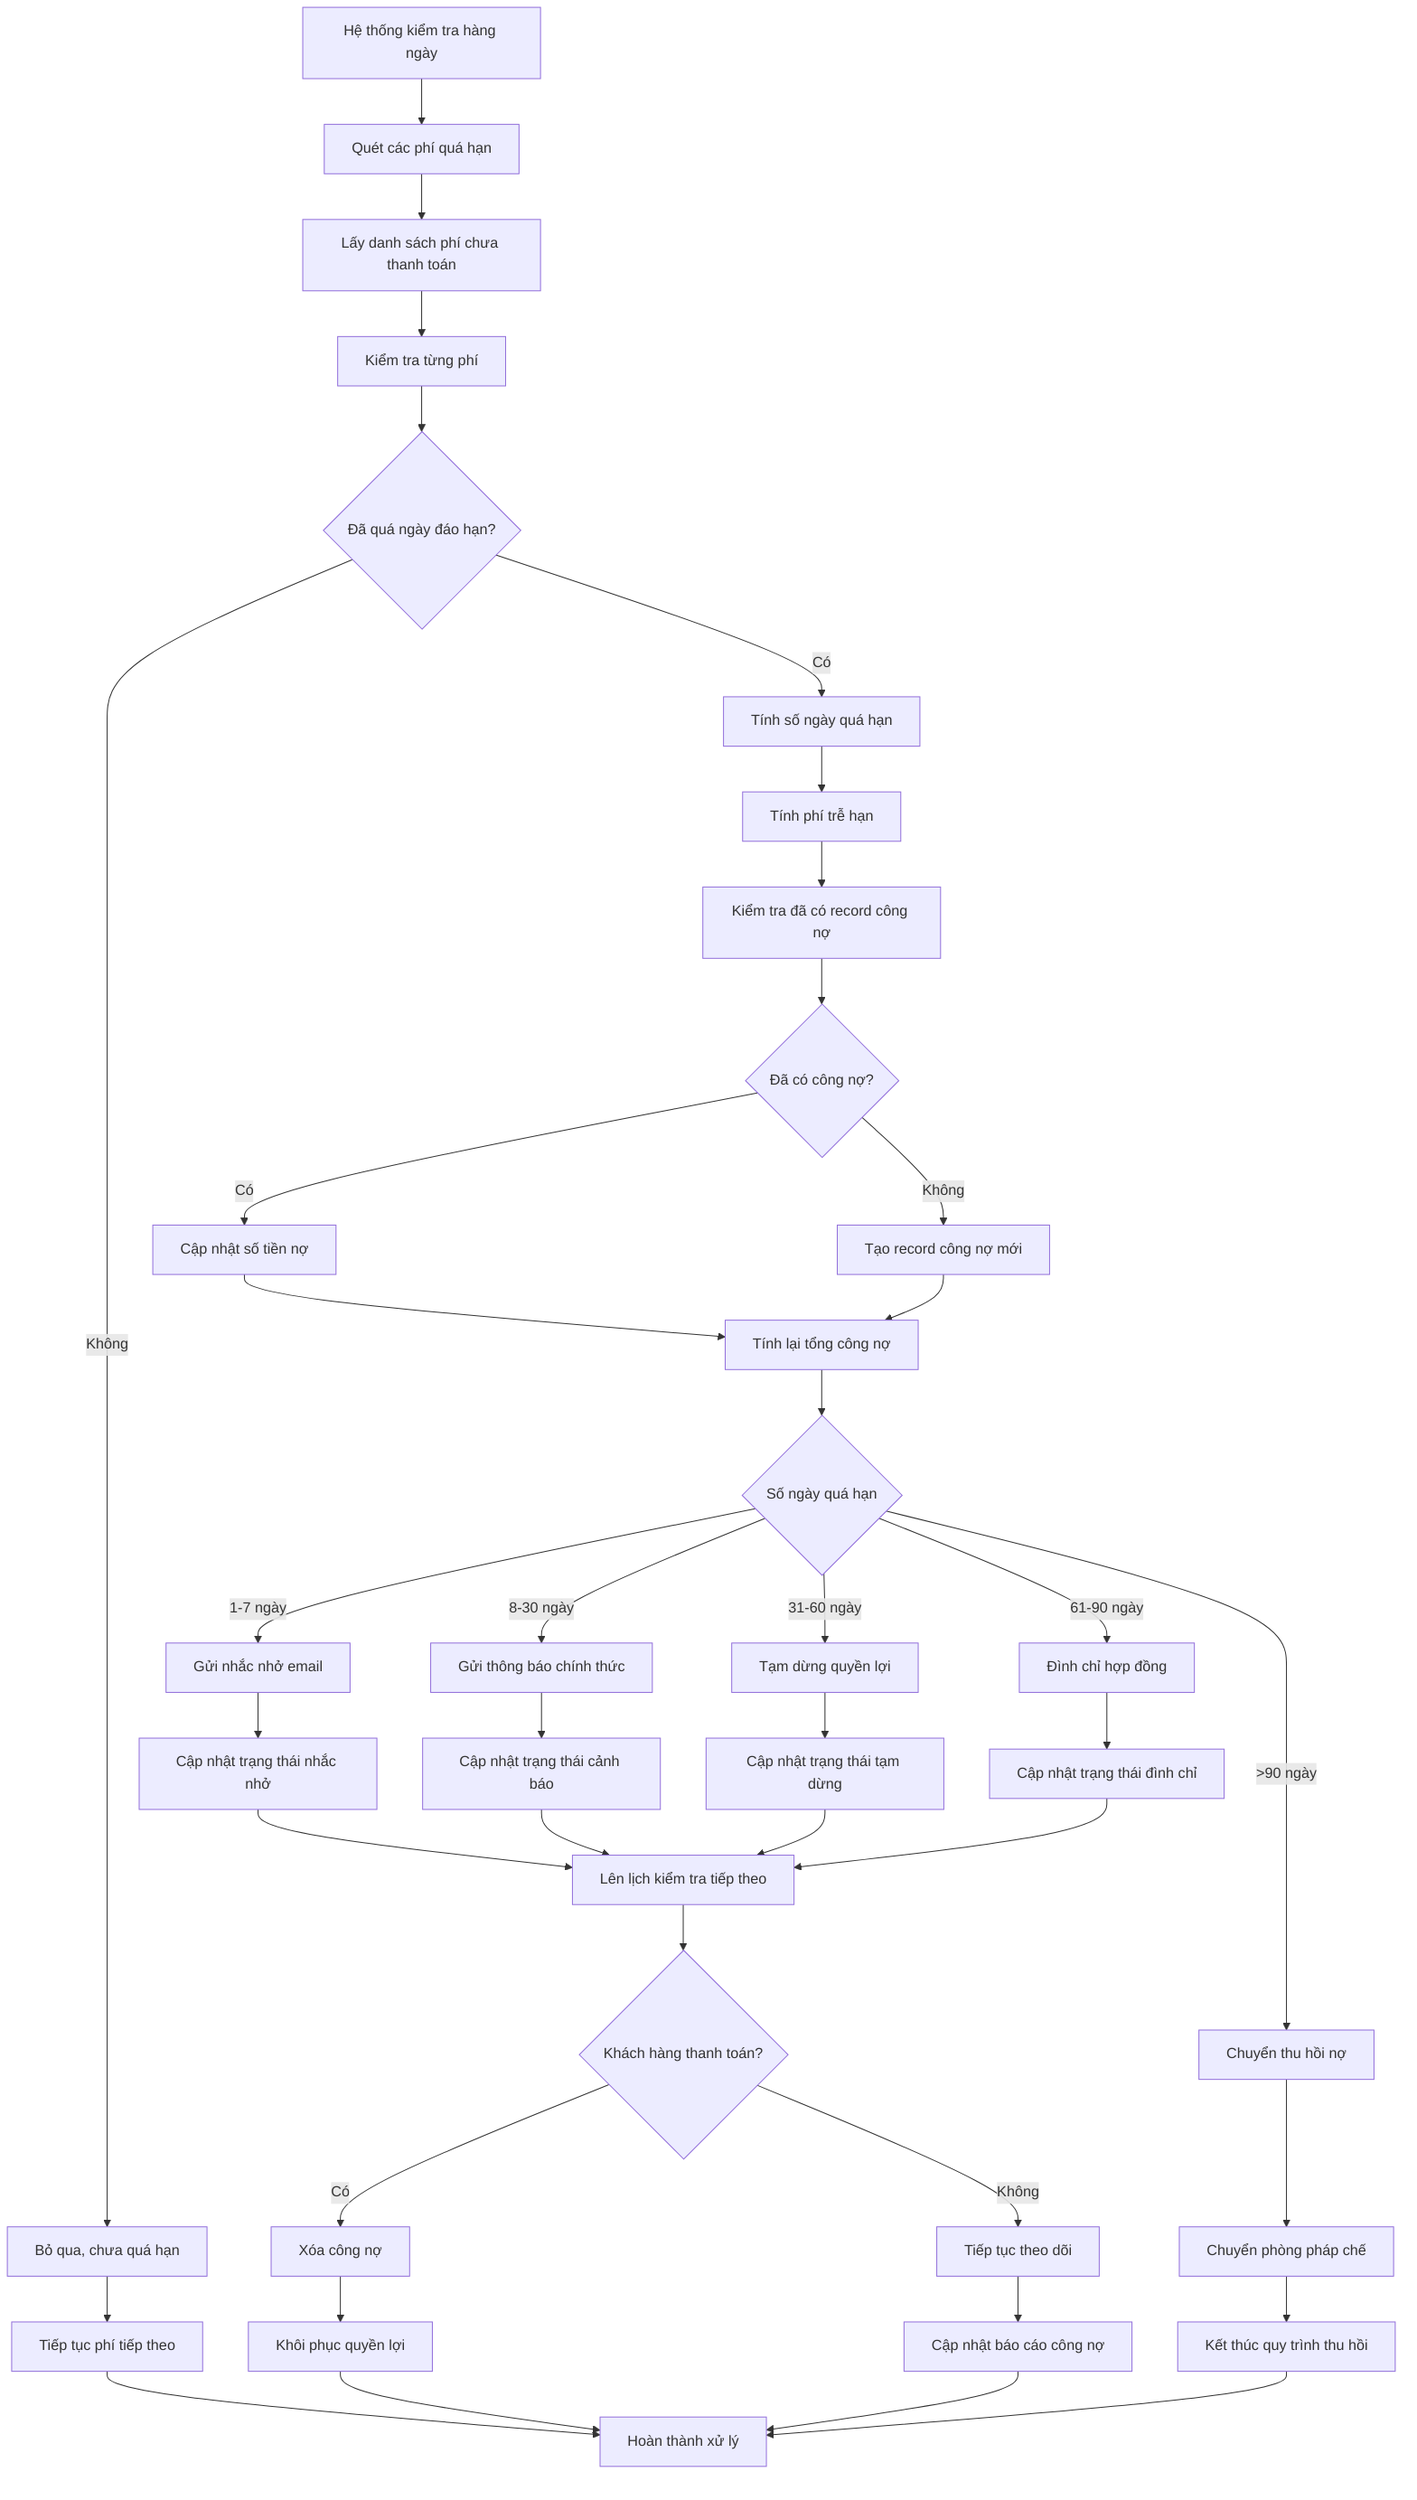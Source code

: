 flowchart TD
    A[Hệ thống kiểm tra hàng ngày] --> B[Quét các phí quá hạn]
    B --> C[Lấy danh sách phí chưa thanh toán]
    C --> D[Kiểm tra từng phí]
    
    D --> E{Đã quá ngày đáo hạn?}
    E -->|Không| F[Bỏ qua, chưa quá hạn]
    E -->|Có| G[Tính số ngày quá hạn]
    
    G --> H[Tính phí trễ hạn]
    H --> I[Kiểm tra đã có record công nợ]
    
    I --> J{Đã có công nợ?}
    J -->|Có| K[Cập nhật số tiền nợ]
    J -->|Không| L[Tạo record công nợ mới]
    
    K --> M[Tính lại tổng công nợ]
    L --> M
    
    M --> N{Số ngày quá hạn}
    N -->|1-7 ngày| O[Gửi nhắc nhở email]
    N -->|8-30 ngày| P[Gửi thông báo chính thức]
    N -->|31-60 ngày| Q[Tạm dừng quyền lợi]
    N -->|61-90 ngày| R[Đình chỉ hợp đồng]
    N -->|>90 ngày| S[Chuyển thu hồi nợ]
    
    O --> T[Cập nhật trạng thái nhắc nhở]
    P --> U[Cập nhật trạng thái cảnh báo]
    Q --> V[Cập nhật trạng thái tạm dừng]
    R --> W[Cập nhật trạng thái đình chỉ]
    S --> X[Chuyển phòng pháp chế]
    
    T --> Y[Lên lịch kiểm tra tiếp theo]
    U --> Y
    V --> Y
    W --> Y
    X --> Z[Kết thúc quy trình thu hồi]
    
    Y --> AA{Khách hàng thanh toán?}
    AA -->|Có| BB[Xóa công nợ]
    AA -->|Không| CC[Tiếp tục theo dõi]
    
    BB --> DD[Khôi phục quyền lợi]
    CC --> EE[Cập nhật báo cáo công nợ]
    
    F --> FF[Tiếp tục phí tiếp theo]
    DD --> GG[Hoàn thành xử lý]
    EE --> GG
    FF --> GG
    Z --> GG